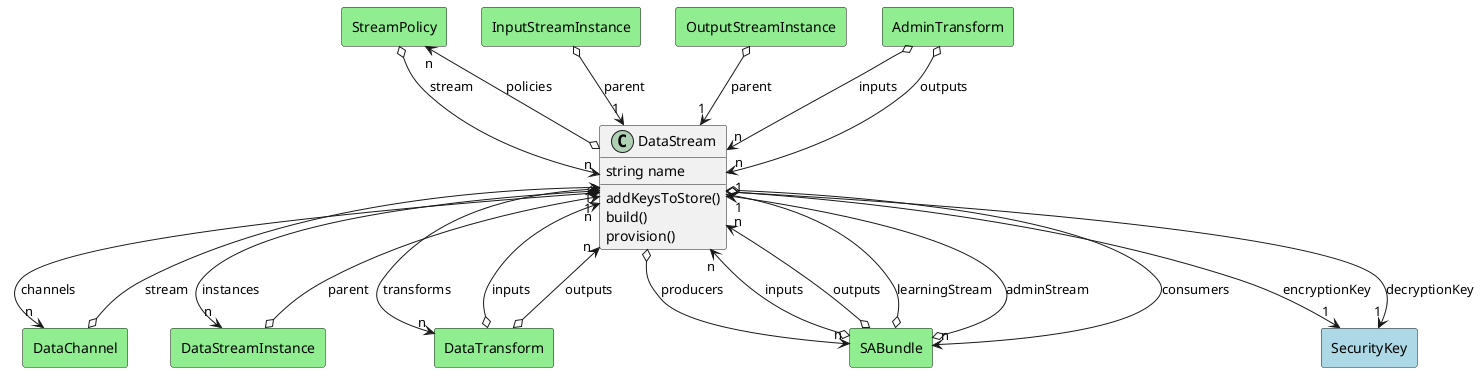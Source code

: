 @startuml

class "DataStream" as Model {
 string name

 addKeysToStore()
 build()
 provision()

}

rectangle "StreamPolicy" as StreamPolicy #lightblue {
}

Model o--> "n" StreamPolicy : policies


rectangle "DataChannel" as DataChannel #lightblue {
}

Model *--> "n" DataChannel : channels


rectangle "DataStreamInstance" as DataStreamInstance #lightblue {
}

Model *--> "n" DataStreamInstance : instances


rectangle "DataTransform" as DataTransform #lightblue {
}

Model o--> "n" DataTransform : transforms


rectangle "SABundle" as SABundle #lightblue {
}

Model o--> "n" SABundle : consumers


rectangle "SABundle" as SABundle #lightblue {
}

Model o--> "n" SABundle : producers


rectangle "SecurityKey" as SecurityKey #lightblue {
}

Model o--> "1" SecurityKey : encryptionKey


rectangle "SecurityKey" as SecurityKey #lightblue {
}

Model o--> "1" SecurityKey : decryptionKey




    rectangle "DataChannel" as DataChannel #lightgreen {
    }

        DataChannel   o--> "1" Model : "stream"

    rectangle "DataStreamInstance" as DataStreamInstance #lightgreen {
    }

        DataStreamInstance   o--> "1" Model : "parent"

    rectangle "InputStreamInstance" as InputStreamInstance #lightgreen {
    }

        InputStreamInstance   o--> "1" Model : "parent"

    rectangle "OutputStreamInstance" as OutputStreamInstance #lightgreen {
    }

        OutputStreamInstance   o--> "1" Model : "parent"

    rectangle "StreamPolicy" as StreamPolicy #lightgreen {
    }

        StreamPolicy   o--> "n" Model : "stream"

    rectangle "AdminTransform" as AdminTransform #lightgreen {
    }

        AdminTransform   o--> "n" Model : "inputs"

    rectangle "AdminTransform" as AdminTransform #lightgreen {
    }

        AdminTransform   o--> "n" Model : "outputs"

    rectangle "DataTransform" as DataTransform #lightgreen {
    }

        DataTransform   o--> "n" Model : "inputs"

    rectangle "DataTransform" as DataTransform #lightgreen {
    }

        DataTransform   o--> "n" Model : "outputs"

    rectangle "SABundle" as SABundle #lightgreen {
    }

        SABundle   o--> "n" Model : "inputs"

    rectangle "SABundle" as SABundle #lightgreen {
    }

        SABundle   o--> "n" Model : "outputs"

    rectangle "SABundle" as SABundle #lightgreen {
    }

        SABundle   o--> "1" Model : "learningStream"

    rectangle "SABundle" as SABundle #lightgreen {
    }

        SABundle   o--> "1" Model : "adminStream"


@enduml
